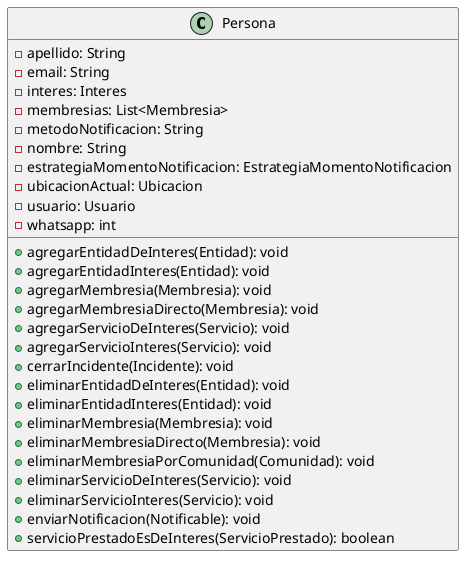 @startuml
'https://plantuml.com/class-diagram

skinparam linetype ortho


class Persona {
  - apellido: String
  - email: String
  - interes: Interes
  - membresias: List<Membresia>
  - metodoNotificacion: String
  - nombre: String
  - estrategiaMomentoNotificacion: EstrategiaMomentoNotificacion
  - ubicacionActual: Ubicacion
  - usuario: Usuario
  - whatsapp: int

  + agregarEntidadDeInteres(Entidad): void
  + agregarEntidadInteres(Entidad): void
  + agregarMembresia(Membresia): void
  + agregarMembresiaDirecto(Membresia): void
  + agregarServicioDeInteres(Servicio): void
  + agregarServicioInteres(Servicio): void
  + cerrarIncidente(Incidente): void
  + eliminarEntidadDeInteres(Entidad): void
  + eliminarEntidadInteres(Entidad): void
  + eliminarMembresia(Membresia): void
  + eliminarMembresiaDirecto(Membresia): void
  + eliminarMembresiaPorComunidad(Comunidad): void
  + eliminarServicioDeInteres(Servicio): void
  + eliminarServicioInteres(Servicio): void
  + enviarNotificacion(Notificable): void
  + servicioPrestadoEsDeInteres(ServicioPrestado): boolean
  }
@enduml